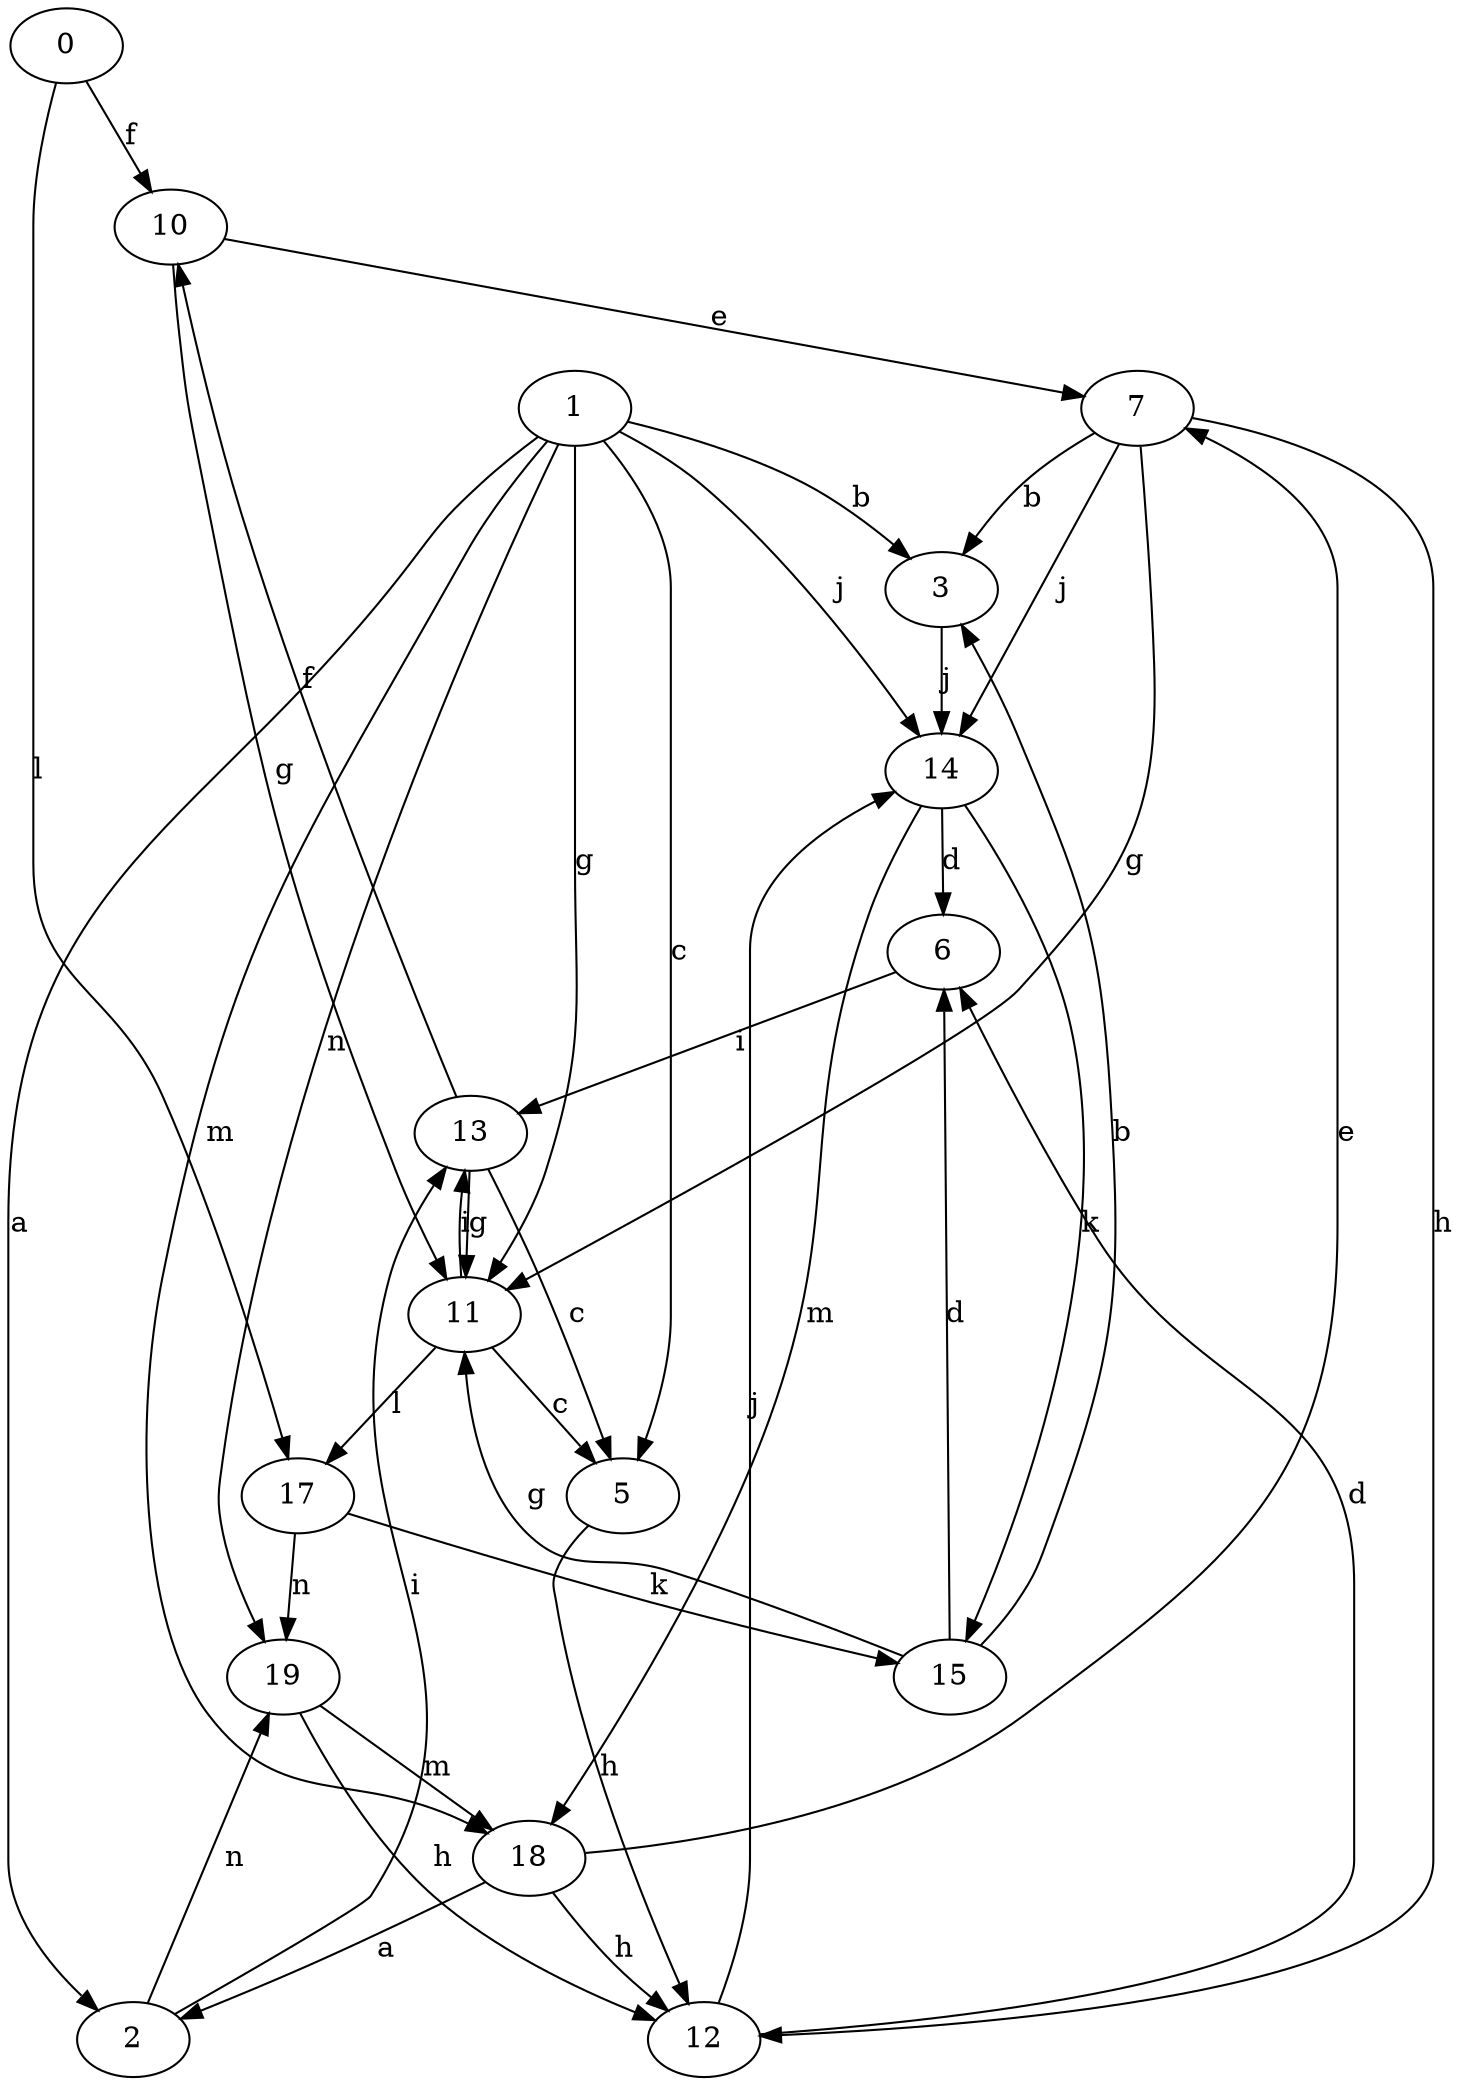 strict digraph  {
0;
1;
2;
3;
5;
6;
7;
10;
11;
12;
13;
14;
15;
17;
18;
19;
0 -> 10  [label=f];
0 -> 17  [label=l];
1 -> 2  [label=a];
1 -> 3  [label=b];
1 -> 5  [label=c];
1 -> 11  [label=g];
1 -> 14  [label=j];
1 -> 18  [label=m];
1 -> 19  [label=n];
2 -> 13  [label=i];
2 -> 19  [label=n];
3 -> 14  [label=j];
5 -> 12  [label=h];
6 -> 13  [label=i];
7 -> 3  [label=b];
7 -> 11  [label=g];
7 -> 12  [label=h];
7 -> 14  [label=j];
10 -> 7  [label=e];
10 -> 11  [label=g];
11 -> 5  [label=c];
11 -> 13  [label=i];
11 -> 17  [label=l];
12 -> 6  [label=d];
12 -> 14  [label=j];
13 -> 5  [label=c];
13 -> 10  [label=f];
13 -> 11  [label=g];
14 -> 6  [label=d];
14 -> 15  [label=k];
14 -> 18  [label=m];
15 -> 3  [label=b];
15 -> 6  [label=d];
15 -> 11  [label=g];
17 -> 15  [label=k];
17 -> 19  [label=n];
18 -> 2  [label=a];
18 -> 7  [label=e];
18 -> 12  [label=h];
19 -> 12  [label=h];
19 -> 18  [label=m];
}

